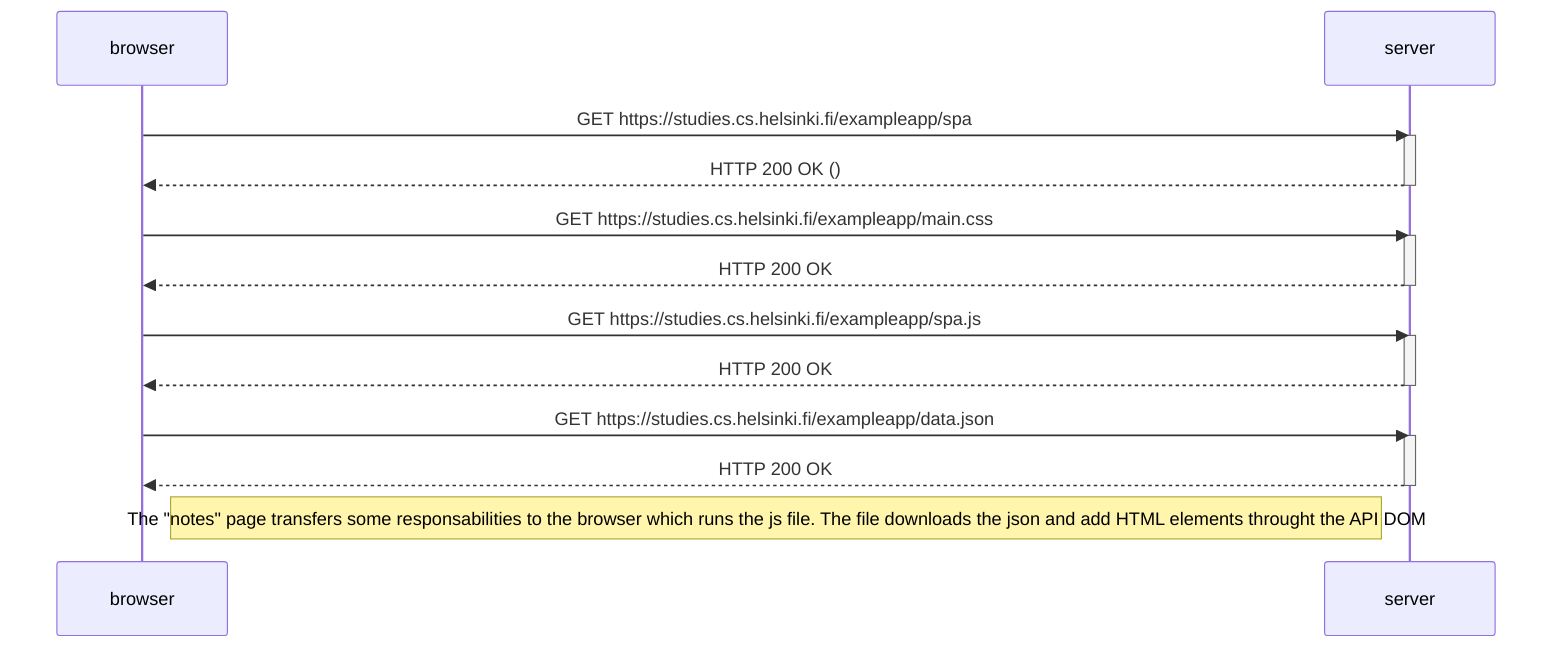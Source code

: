 sequenceDiagram
    participant browser
    participant server

    browser->>server: GET https://studies.cs.helsinki.fi/exampleapp/spa
    activate server
    server-->>browser: HTTP 200 OK ()
    deactivate server

    browser->>server: GET https://studies.cs.helsinki.fi/exampleapp/main.css
    activate server
    server-->>browser: HTTP 200 OK
    deactivate server

    browser->>server: GET https://studies.cs.helsinki.fi/exampleapp/spa.js
    activate server
    server-->>browser: HTTP 200 OK
    deactivate server

    browser->>server: GET https://studies.cs.helsinki.fi/exampleapp/data.json
    activate server
    server-->>browser: HTTP 200 OK
    deactivate server

    Note right of browser: The "notes" page transfers some responsabilities to the browser which runs the js file. The file downloads the json and add HTML elements throught the API DOM